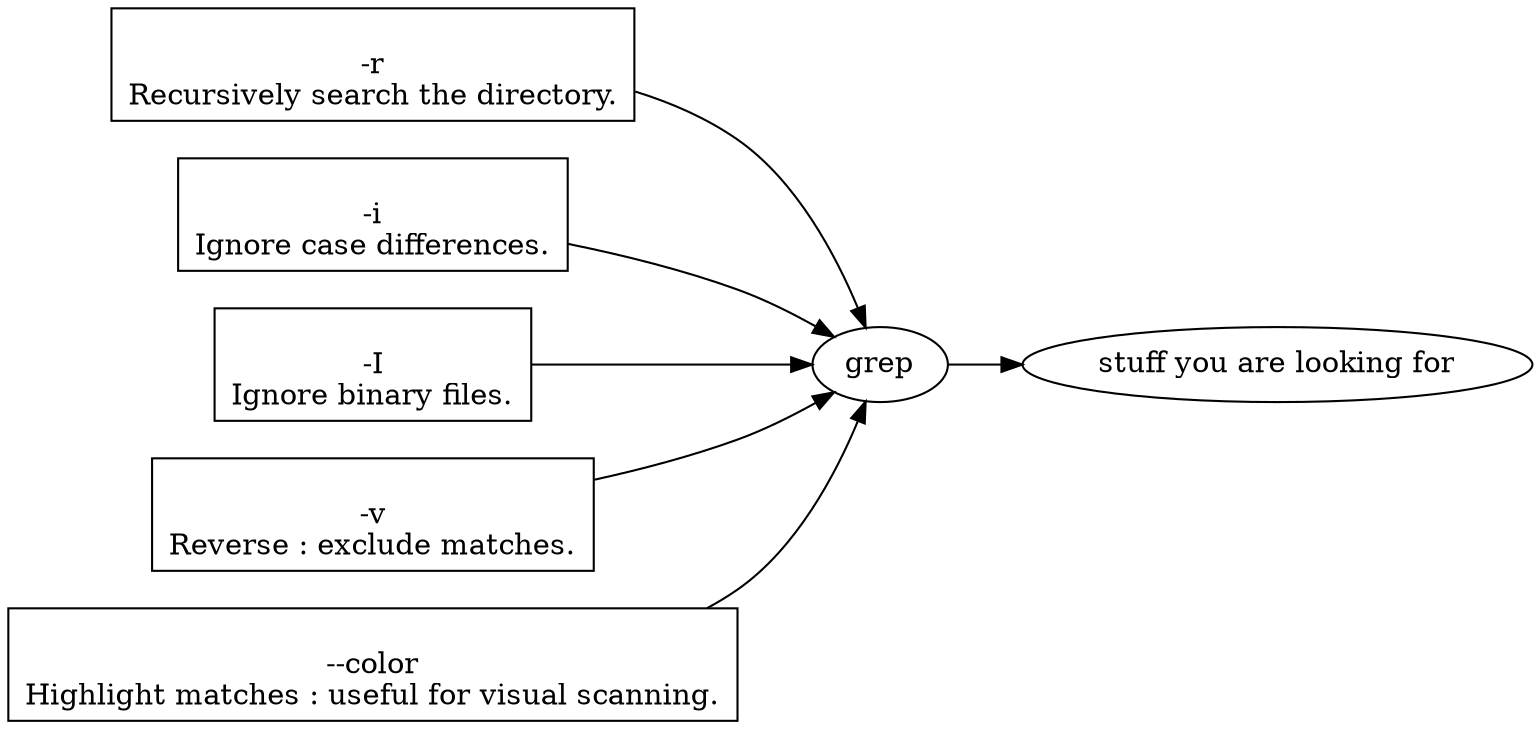 digraph G {

rankdir=LR

{ r, i, I, v, "color" } -> grep -> "stuff you are looking for"

r [shape=box label="
-r
Recursively search the directory.
"]

i [shape=box label="
-i
Ignore case differences.
"]

I [shape=box label="
-I
Ignore binary files.
"]

v [shape=box label="
-v
Reverse : exclude matches.
"]

color [shape=box label="
--color
Highlight matches : useful for visual scanning."]

}
